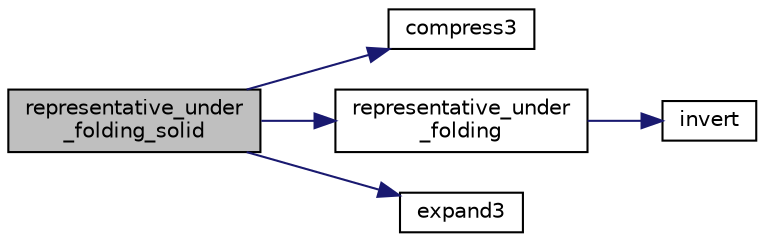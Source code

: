digraph "representative_under_folding_solid"
{
  edge [fontname="Helvetica",fontsize="10",labelfontname="Helvetica",labelfontsize="10"];
  node [fontname="Helvetica",fontsize="10",shape=record];
  rankdir="LR";
  Node714 [label="representative_under\l_folding_solid",height=0.2,width=0.4,color="black", fillcolor="grey75", style="filled", fontcolor="black"];
  Node714 -> Node715 [color="midnightblue",fontsize="10",style="solid",fontname="Helvetica"];
  Node715 [label="compress3",height=0.2,width=0.4,color="black", fillcolor="white", style="filled",URL="$de/d10/hamming_8_c.html#a54840f3524ad91e49e250772ed32b96f"];
  Node714 -> Node716 [color="midnightblue",fontsize="10",style="solid",fontname="Helvetica"];
  Node716 [label="representative_under\l_folding",height=0.2,width=0.4,color="black", fillcolor="white", style="filled",URL="$de/d10/hamming_8_c.html#ad979a2e017cc6a4b55d6c221e306d6d8"];
  Node716 -> Node717 [color="midnightblue",fontsize="10",style="solid",fontname="Helvetica"];
  Node717 [label="invert",height=0.2,width=0.4,color="black", fillcolor="white", style="filled",URL="$de/d10/hamming_8_c.html#a62e41f114dbb38cabcfe808800b75839"];
  Node714 -> Node718 [color="midnightblue",fontsize="10",style="solid",fontname="Helvetica"];
  Node718 [label="expand3",height=0.2,width=0.4,color="black", fillcolor="white", style="filled",URL="$de/d10/hamming_8_c.html#a965946cb0a131153ea37be3b465fa0f0"];
}
